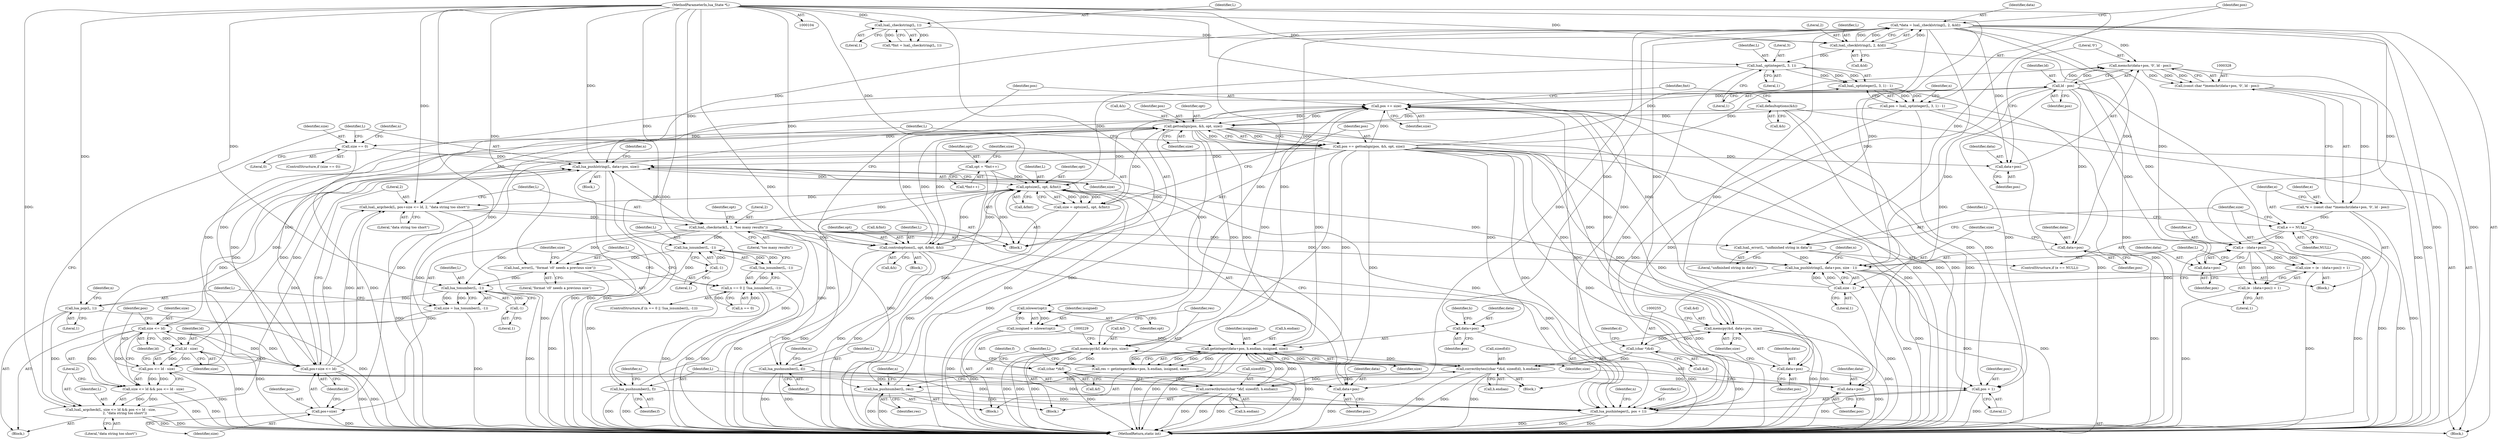 digraph "0_redis_1eb08bcd4634ae42ec45e8284923ac048beaa4c3@API" {
"1000329" [label="(Call,memchr(data+pos, '\0', ld - pos))"];
"1000116" [label="(Call,*data = luaL_checklstring(L, 2, &ld))"];
"1000118" [label="(Call,luaL_checklstring(L, 2, &ld))"];
"1000111" [label="(Call,luaL_checkstring(L, 1))"];
"1000105" [label="(MethodParameterIn,lua_State *L)"];
"1000157" [label="(Call,pos += gettoalign(pos, &h, opt, size))"];
"1000159" [label="(Call,gettoalign(pos, &h, opt, size))"];
"1000124" [label="(Call,pos = luaL_optinteger(L, 3, 1) - 1)"];
"1000126" [label="(Call,luaL_optinteger(L, 3, 1) - 1)"];
"1000127" [label="(Call,luaL_optinteger(L, 3, 1))"];
"1000372" [label="(Call,pos += size)"];
"1000313" [label="(Call,lua_pushlstring(L, data+pos, size))"];
"1000300" [label="(Call,luaL_argcheck(L, size <= ld && pos <= ld - size,\n                           2, \"data string too short\"))"];
"1000295" [label="(Call,lua_pop(L, 1))"];
"1000291" [label="(Call,lua_tonumber(L, -1))"];
"1000286" [label="(Call,luaL_error(L, \"format 'c0' needs a previous size\"))"];
"1000282" [label="(Call,lua_isnumber(L, -1))"];
"1000174" [label="(Call,luaL_checkstack(L, 2, \"too many results\"))"];
"1000165" [label="(Call,luaL_argcheck(L, pos+size <= ld, 2, \"data string too short\"))"];
"1000152" [label="(Call,optsize(L, opt, &fmt))"];
"1000208" [label="(Call,lua_pushnumber(L, res))"];
"1000197" [label="(Call,res = getinteger(data+pos, h.endian, issigned, size))"];
"1000199" [label="(Call,getinteger(data+pos, h.endian, issigned, size))"];
"1000253" [label="(Call,correctbytes((char *)&d, sizeof(d), h.endian))"];
"1000254" [label="(Call,(char *)&d)"];
"1000246" [label="(Call,memcpy(&d, data+pos, size))"];
"1000227" [label="(Call,correctbytes((char *)&f, sizeof(f), h.endian))"];
"1000228" [label="(Call,(char *)&f)"];
"1000220" [label="(Call,memcpy(&f, data+pos, size))"];
"1000192" [label="(Call,issigned = islower(opt))"];
"1000194" [label="(Call,islower(opt))"];
"1000237" [label="(Call,lua_pushnumber(L, f))"];
"1000263" [label="(Call,lua_pushnumber(L, d))"];
"1000365" [label="(Call,controloptions(L, opt, &fmt, &h))"];
"1000353" [label="(Call,lua_pushlstring(L, data+pos, size - 1))"];
"1000341" [label="(Call,luaL_error(L, \"unfinished string in data\"))"];
"1000334" [label="(Call,ld - pos)"];
"1000167" [label="(Call,pos+size <= ld)"];
"1000308" [label="(Call,ld - size)"];
"1000303" [label="(Call,size <= ld)"];
"1000289" [label="(Call,size = lua_tonumber(L, -1))"];
"1000358" [label="(Call,size - 1)"];
"1000344" [label="(Call,size = (e - (data+pos)) + 1)"];
"1000347" [label="(Call,e - (data+pos))"];
"1000338" [label="(Call,e == NULL)"];
"1000325" [label="(Call,*e = (const char *)memchr(data+pos, '\0', ld - pos))"];
"1000327" [label="(Call,(const char *)memchr(data+pos, '\0', ld - pos))"];
"1000329" [label="(Call,memchr(data+pos, '\0', ld - pos))"];
"1000144" [label="(Call,opt = *fmt++)"];
"1000284" [label="(Call,-1)"];
"1000293" [label="(Call,-1)"];
"1000302" [label="(Call,size <= ld && pos <= ld - size)"];
"1000306" [label="(Call,pos <= ld - size)"];
"1000272" [label="(Call,size == 0)"];
"1000136" [label="(Call,defaultoptions(&h))"];
"1000150" [label="(Call,size = optsize(L, opt, &fmt))"];
"1000375" [label="(Call,lua_pushinteger(L, pos + 1))"];
"1000281" [label="(Call,!lua_isnumber(L, -1))"];
"1000277" [label="(Call,n == 0 || !lua_isnumber(L, -1))"];
"1000377" [label="(Call,pos + 1)"];
"1000315" [label="(Call,data+pos)"];
"1000349" [label="(Call,data+pos)"];
"1000355" [label="(Call,data+pos)"];
"1000168" [label="(Call,pos+size)"];
"1000200" [label="(Call,data+pos)"];
"1000223" [label="(Call,data+pos)"];
"1000249" [label="(Call,data+pos)"];
"1000330" [label="(Call,data+pos)"];
"1000346" [label="(Call,(e - (data+pos)) + 1)"];
"1000375" [label="(Call,lua_pushinteger(L, pos + 1))"];
"1000109" [label="(Call,*fmt = luaL_checkstring(L, 1))"];
"1000124" [label="(Call,pos = luaL_optinteger(L, 3, 1) - 1)"];
"1000131" [label="(Literal,1)"];
"1000174" [label="(Call,luaL_checkstack(L, 2, \"too many results\"))"];
"1000357" [label="(Identifier,pos)"];
"1000362" [label="(Identifier,n)"];
"1000155" [label="(Call,&fmt)"];
"1000259" [label="(Identifier,d)"];
"1000286" [label="(Call,luaL_error(L, \"format 'c0' needs a previous size\"))"];
"1000209" [label="(Identifier,L)"];
"1000336" [label="(Identifier,pos)"];
"1000310" [label="(Identifier,size)"];
"1000311" [label="(Literal,2)"];
"1000234" [label="(Call,h.endian)"];
"1000296" [label="(Identifier,L)"];
"1000146" [label="(Call,*fmt++)"];
"1000331" [label="(Identifier,data)"];
"1000358" [label="(Call,size - 1)"];
"1000173" [label="(Literal,\"data string too short\")"];
"1000376" [label="(Identifier,L)"];
"1000237" [label="(Call,lua_pushnumber(L, f))"];
"1000367" [label="(Identifier,opt)"];
"1000199" [label="(Call,getinteger(data+pos, h.endian, issigned, size))"];
"1000370" [label="(Call,&h)"];
"1000226" [label="(Identifier,size)"];
"1000305" [label="(Identifier,ld)"];
"1000171" [label="(Identifier,ld)"];
"1000279" [label="(Identifier,n)"];
"1000317" [label="(Identifier,pos)"];
"1000197" [label="(Call,res = getinteger(data+pos, h.endian, issigned, size))"];
"1000232" [label="(Call,sizeof(f))"];
"1000278" [label="(Call,n == 0)"];
"1000118" [label="(Call,luaL_checklstring(L, 2, &ld))"];
"1000291" [label="(Call,lua_tonumber(L, -1))"];
"1000130" [label="(Literal,1)"];
"1000227" [label="(Call,correctbytes((char *)&f, sizeof(f), h.endian))"];
"1000193" [label="(Identifier,issigned)"];
"1000333" [label="(Literal,'\0')"];
"1000158" [label="(Identifier,pos)"];
"1000220" [label="(Call,memcpy(&f, data+pos, size))"];
"1000346" [label="(Call,(e - (data+pos)) + 1)"];
"1000250" [label="(Identifier,data)"];
"1000218" [label="(Block,)"];
"1000270" [label="(Block,)"];
"1000360" [label="(Literal,1)"];
"1000247" [label="(Call,&d)"];
"1000344" [label="(Call,size = (e - (data+pos)) + 1)"];
"1000151" [label="(Identifier,size)"];
"1000273" [label="(Identifier,size)"];
"1000208" [label="(Call,lua_pushnumber(L, res))"];
"1000323" [label="(Block,)"];
"1000125" [label="(Identifier,pos)"];
"1000353" [label="(Call,lua_pushlstring(L, data+pos, size - 1))"];
"1000264" [label="(Identifier,L)"];
"1000239" [label="(Identifier,f)"];
"1000301" [label="(Identifier,L)"];
"1000179" [label="(Identifier,opt)"];
"1000160" [label="(Identifier,pos)"];
"1000190" [label="(Block,)"];
"1000206" [label="(Identifier,issigned)"];
"1000244" [label="(Block,)"];
"1000120" [label="(Literal,2)"];
"1000169" [label="(Identifier,pos)"];
"1000350" [label="(Identifier,data)"];
"1000274" [label="(Literal,0)"];
"1000288" [label="(Literal,\"format 'c0' needs a previous size\")"];
"1000297" [label="(Literal,1)"];
"1000334" [label="(Call,ld - pos)"];
"1000263" [label="(Call,lua_pushnumber(L, d))"];
"1000198" [label="(Identifier,res)"];
"1000167" [label="(Call,pos+size <= ld)"];
"1000136" [label="(Call,defaultoptions(&h))"];
"1000373" [label="(Identifier,pos)"];
"1000116" [label="(Call,*data = luaL_checklstring(L, 2, &ld))"];
"1000203" [label="(Call,h.endian)"];
"1000314" [label="(Identifier,L)"];
"1000285" [label="(Literal,1)"];
"1000356" [label="(Identifier,data)"];
"1000105" [label="(MethodParameterIn,lua_State *L)"];
"1000343" [label="(Literal,\"unfinished string in data\")"];
"1000337" [label="(ControlStructure,if (e == NULL))"];
"1000282" [label="(Call,lua_isnumber(L, -1))"];
"1000382" [label="(Identifier,n)"];
"1000347" [label="(Call,e - (data+pos))"];
"1000339" [label="(Identifier,e)"];
"1000284" [label="(Call,-1)"];
"1000177" [label="(Literal,\"too many results\")"];
"1000345" [label="(Identifier,size)"];
"1000180" [label="(Block,)"];
"1000142" [label="(Block,)"];
"1000349" [label="(Call,data+pos)"];
"1000253" [label="(Call,correctbytes((char *)&d, sizeof(d), h.endian))"];
"1000153" [label="(Identifier,L)"];
"1000225" [label="(Identifier,pos)"];
"1000355" [label="(Call,data+pos)"];
"1000304" [label="(Identifier,size)"];
"1000212" [label="(Identifier,n)"];
"1000127" [label="(Call,luaL_optinteger(L, 3, 1))"];
"1000299" [label="(Identifier,n)"];
"1000335" [label="(Identifier,ld)"];
"1000368" [label="(Call,&fmt)"];
"1000308" [label="(Call,ld - size)"];
"1000113" [label="(Literal,1)"];
"1000230" [label="(Call,&f)"];
"1000163" [label="(Identifier,opt)"];
"1000327" [label="(Call,(const char *)memchr(data+pos, '\0', ld - pos))"];
"1000152" [label="(Call,optsize(L, opt, &fmt))"];
"1000313" [label="(Call,lua_pushlstring(L, data+pos, size))"];
"1000366" [label="(Identifier,L)"];
"1000141" [label="(Identifier,fmt)"];
"1000318" [label="(Identifier,size)"];
"1000251" [label="(Identifier,pos)"];
"1000340" [label="(Identifier,NULL)"];
"1000332" [label="(Identifier,pos)"];
"1000307" [label="(Identifier,pos)"];
"1000272" [label="(Call,size == 0)"];
"1000223" [label="(Call,data+pos)"];
"1000224" [label="(Identifier,data)"];
"1000128" [label="(Identifier,L)"];
"1000170" [label="(Identifier,size)"];
"1000365" [label="(Call,controloptions(L, opt, &fmt, &h))"];
"1000117" [label="(Identifier,data)"];
"1000112" [label="(Identifier,L)"];
"1000150" [label="(Call,size = optsize(L, opt, &fmt))"];
"1000287" [label="(Identifier,L)"];
"1000329" [label="(Call,memchr(data+pos, '\0', ld - pos))"];
"1000276" [label="(ControlStructure,if (n == 0 || !lua_isnumber(L, -1)))"];
"1000161" [label="(Call,&h)"];
"1000330" [label="(Call,data+pos)"];
"1000256" [label="(Call,&d)"];
"1000374" [label="(Identifier,size)"];
"1000303" [label="(Call,size <= ld)"];
"1000258" [label="(Call,sizeof(d))"];
"1000195" [label="(Identifier,opt)"];
"1000351" [label="(Identifier,pos)"];
"1000111" [label="(Call,luaL_checkstring(L, 1))"];
"1000320" [label="(Identifier,n)"];
"1000249" [label="(Call,data+pos)"];
"1000254" [label="(Call,(char *)&d)"];
"1000325" [label="(Call,*e = (const char *)memchr(data+pos, '\0', ld - pos))"];
"1000315" [label="(Call,data+pos)"];
"1000271" [label="(ControlStructure,if (size == 0))"];
"1000293" [label="(Call,-1)"];
"1000281" [label="(Call,!lua_isnumber(L, -1))"];
"1000165" [label="(Call,luaL_argcheck(L, pos+size <= ld, 2, \"data string too short\"))"];
"1000316" [label="(Identifier,data)"];
"1000233" [label="(Identifier,f)"];
"1000145" [label="(Identifier,opt)"];
"1000378" [label="(Identifier,pos)"];
"1000246" [label="(Call,memcpy(&d, data+pos, size))"];
"1000372" [label="(Call,pos += size)"];
"1000302" [label="(Call,size <= ld && pos <= ld - size)"];
"1000283" [label="(Identifier,L)"];
"1000312" [label="(Literal,\"data string too short\")"];
"1000166" [label="(Identifier,L)"];
"1000134" [label="(Identifier,n)"];
"1000172" [label="(Literal,2)"];
"1000260" [label="(Call,h.endian)"];
"1000221" [label="(Call,&f)"];
"1000202" [label="(Identifier,pos)"];
"1000300" [label="(Call,luaL_argcheck(L, size <= ld && pos <= ld - size,\n                           2, \"data string too short\"))"];
"1000207" [label="(Identifier,size)"];
"1000275" [label="(Block,)"];
"1000379" [label="(Literal,1)"];
"1000194" [label="(Call,islower(opt))"];
"1000294" [label="(Literal,1)"];
"1000326" [label="(Identifier,e)"];
"1000289" [label="(Call,size = lua_tonumber(L, -1))"];
"1000119" [label="(Identifier,L)"];
"1000354" [label="(Identifier,L)"];
"1000309" [label="(Identifier,ld)"];
"1000175" [label="(Identifier,L)"];
"1000228" [label="(Call,(char *)&f)"];
"1000204" [label="(Identifier,h)"];
"1000144" [label="(Call,opt = *fmt++)"];
"1000290" [label="(Identifier,size)"];
"1000192" [label="(Call,issigned = islower(opt))"];
"1000129" [label="(Literal,3)"];
"1000201" [label="(Identifier,data)"];
"1000176" [label="(Literal,2)"];
"1000338" [label="(Call,e == NULL)"];
"1000137" [label="(Call,&h)"];
"1000210" [label="(Identifier,res)"];
"1000238" [label="(Identifier,L)"];
"1000267" [label="(Identifier,n)"];
"1000341" [label="(Call,luaL_error(L, \"unfinished string in data\"))"];
"1000252" [label="(Identifier,size)"];
"1000352" [label="(Literal,1)"];
"1000157" [label="(Call,pos += gettoalign(pos, &h, opt, size))"];
"1000241" [label="(Identifier,n)"];
"1000106" [label="(Block,)"];
"1000121" [label="(Call,&ld)"];
"1000295" [label="(Call,lua_pop(L, 1))"];
"1000348" [label="(Identifier,e)"];
"1000159" [label="(Call,gettoalign(pos, &h, opt, size))"];
"1000377" [label="(Call,pos + 1)"];
"1000154" [label="(Identifier,opt)"];
"1000277" [label="(Call,n == 0 || !lua_isnumber(L, -1))"];
"1000359" [label="(Identifier,size)"];
"1000342" [label="(Identifier,L)"];
"1000292" [label="(Identifier,L)"];
"1000168" [label="(Call,pos+size)"];
"1000306" [label="(Call,pos <= ld - size)"];
"1000164" [label="(Identifier,size)"];
"1000265" [label="(Identifier,d)"];
"1000200" [label="(Call,data+pos)"];
"1000126" [label="(Call,luaL_optinteger(L, 3, 1) - 1)"];
"1000384" [label="(MethodReturn,static int)"];
"1000329" -> "1000327"  [label="AST: "];
"1000329" -> "1000334"  [label="CFG: "];
"1000330" -> "1000329"  [label="AST: "];
"1000333" -> "1000329"  [label="AST: "];
"1000334" -> "1000329"  [label="AST: "];
"1000327" -> "1000329"  [label="CFG: "];
"1000329" -> "1000384"  [label="DDG: "];
"1000329" -> "1000327"  [label="DDG: "];
"1000329" -> "1000327"  [label="DDG: "];
"1000329" -> "1000327"  [label="DDG: "];
"1000116" -> "1000329"  [label="DDG: "];
"1000157" -> "1000329"  [label="DDG: "];
"1000334" -> "1000329"  [label="DDG: "];
"1000334" -> "1000329"  [label="DDG: "];
"1000116" -> "1000106"  [label="AST: "];
"1000116" -> "1000118"  [label="CFG: "];
"1000117" -> "1000116"  [label="AST: "];
"1000118" -> "1000116"  [label="AST: "];
"1000125" -> "1000116"  [label="CFG: "];
"1000116" -> "1000384"  [label="DDG: "];
"1000116" -> "1000384"  [label="DDG: "];
"1000118" -> "1000116"  [label="DDG: "];
"1000118" -> "1000116"  [label="DDG: "];
"1000118" -> "1000116"  [label="DDG: "];
"1000116" -> "1000199"  [label="DDG: "];
"1000116" -> "1000200"  [label="DDG: "];
"1000116" -> "1000220"  [label="DDG: "];
"1000116" -> "1000223"  [label="DDG: "];
"1000116" -> "1000246"  [label="DDG: "];
"1000116" -> "1000249"  [label="DDG: "];
"1000116" -> "1000313"  [label="DDG: "];
"1000116" -> "1000315"  [label="DDG: "];
"1000116" -> "1000330"  [label="DDG: "];
"1000116" -> "1000347"  [label="DDG: "];
"1000116" -> "1000349"  [label="DDG: "];
"1000116" -> "1000353"  [label="DDG: "];
"1000116" -> "1000355"  [label="DDG: "];
"1000118" -> "1000121"  [label="CFG: "];
"1000119" -> "1000118"  [label="AST: "];
"1000120" -> "1000118"  [label="AST: "];
"1000121" -> "1000118"  [label="AST: "];
"1000118" -> "1000384"  [label="DDG: "];
"1000111" -> "1000118"  [label="DDG: "];
"1000105" -> "1000118"  [label="DDG: "];
"1000118" -> "1000127"  [label="DDG: "];
"1000111" -> "1000109"  [label="AST: "];
"1000111" -> "1000113"  [label="CFG: "];
"1000112" -> "1000111"  [label="AST: "];
"1000113" -> "1000111"  [label="AST: "];
"1000109" -> "1000111"  [label="CFG: "];
"1000111" -> "1000109"  [label="DDG: "];
"1000111" -> "1000109"  [label="DDG: "];
"1000105" -> "1000111"  [label="DDG: "];
"1000105" -> "1000104"  [label="AST: "];
"1000105" -> "1000384"  [label="DDG: "];
"1000105" -> "1000127"  [label="DDG: "];
"1000105" -> "1000152"  [label="DDG: "];
"1000105" -> "1000165"  [label="DDG: "];
"1000105" -> "1000174"  [label="DDG: "];
"1000105" -> "1000208"  [label="DDG: "];
"1000105" -> "1000237"  [label="DDG: "];
"1000105" -> "1000263"  [label="DDG: "];
"1000105" -> "1000282"  [label="DDG: "];
"1000105" -> "1000286"  [label="DDG: "];
"1000105" -> "1000291"  [label="DDG: "];
"1000105" -> "1000295"  [label="DDG: "];
"1000105" -> "1000300"  [label="DDG: "];
"1000105" -> "1000313"  [label="DDG: "];
"1000105" -> "1000341"  [label="DDG: "];
"1000105" -> "1000353"  [label="DDG: "];
"1000105" -> "1000365"  [label="DDG: "];
"1000105" -> "1000375"  [label="DDG: "];
"1000157" -> "1000142"  [label="AST: "];
"1000157" -> "1000159"  [label="CFG: "];
"1000158" -> "1000157"  [label="AST: "];
"1000159" -> "1000157"  [label="AST: "];
"1000166" -> "1000157"  [label="CFG: "];
"1000157" -> "1000384"  [label="DDG: "];
"1000159" -> "1000157"  [label="DDG: "];
"1000159" -> "1000157"  [label="DDG: "];
"1000159" -> "1000157"  [label="DDG: "];
"1000159" -> "1000157"  [label="DDG: "];
"1000157" -> "1000167"  [label="DDG: "];
"1000157" -> "1000168"  [label="DDG: "];
"1000157" -> "1000199"  [label="DDG: "];
"1000157" -> "1000200"  [label="DDG: "];
"1000157" -> "1000220"  [label="DDG: "];
"1000157" -> "1000223"  [label="DDG: "];
"1000157" -> "1000246"  [label="DDG: "];
"1000157" -> "1000249"  [label="DDG: "];
"1000157" -> "1000306"  [label="DDG: "];
"1000157" -> "1000313"  [label="DDG: "];
"1000157" -> "1000315"  [label="DDG: "];
"1000157" -> "1000330"  [label="DDG: "];
"1000157" -> "1000334"  [label="DDG: "];
"1000157" -> "1000372"  [label="DDG: "];
"1000157" -> "1000375"  [label="DDG: "];
"1000157" -> "1000377"  [label="DDG: "];
"1000159" -> "1000164"  [label="CFG: "];
"1000160" -> "1000159"  [label="AST: "];
"1000161" -> "1000159"  [label="AST: "];
"1000163" -> "1000159"  [label="AST: "];
"1000164" -> "1000159"  [label="AST: "];
"1000159" -> "1000384"  [label="DDG: "];
"1000159" -> "1000384"  [label="DDG: "];
"1000124" -> "1000159"  [label="DDG: "];
"1000372" -> "1000159"  [label="DDG: "];
"1000365" -> "1000159"  [label="DDG: "];
"1000136" -> "1000159"  [label="DDG: "];
"1000152" -> "1000159"  [label="DDG: "];
"1000150" -> "1000159"  [label="DDG: "];
"1000159" -> "1000167"  [label="DDG: "];
"1000159" -> "1000168"  [label="DDG: "];
"1000159" -> "1000194"  [label="DDG: "];
"1000159" -> "1000199"  [label="DDG: "];
"1000159" -> "1000220"  [label="DDG: "];
"1000159" -> "1000246"  [label="DDG: "];
"1000159" -> "1000272"  [label="DDG: "];
"1000159" -> "1000365"  [label="DDG: "];
"1000159" -> "1000365"  [label="DDG: "];
"1000159" -> "1000372"  [label="DDG: "];
"1000124" -> "1000106"  [label="AST: "];
"1000124" -> "1000126"  [label="CFG: "];
"1000125" -> "1000124"  [label="AST: "];
"1000126" -> "1000124"  [label="AST: "];
"1000134" -> "1000124"  [label="CFG: "];
"1000124" -> "1000384"  [label="DDG: "];
"1000126" -> "1000124"  [label="DDG: "];
"1000126" -> "1000124"  [label="DDG: "];
"1000124" -> "1000375"  [label="DDG: "];
"1000124" -> "1000377"  [label="DDG: "];
"1000126" -> "1000131"  [label="CFG: "];
"1000127" -> "1000126"  [label="AST: "];
"1000131" -> "1000126"  [label="AST: "];
"1000126" -> "1000384"  [label="DDG: "];
"1000127" -> "1000126"  [label="DDG: "];
"1000127" -> "1000126"  [label="DDG: "];
"1000127" -> "1000126"  [label="DDG: "];
"1000127" -> "1000130"  [label="CFG: "];
"1000128" -> "1000127"  [label="AST: "];
"1000129" -> "1000127"  [label="AST: "];
"1000130" -> "1000127"  [label="AST: "];
"1000131" -> "1000127"  [label="CFG: "];
"1000127" -> "1000152"  [label="DDG: "];
"1000127" -> "1000375"  [label="DDG: "];
"1000372" -> "1000142"  [label="AST: "];
"1000372" -> "1000374"  [label="CFG: "];
"1000373" -> "1000372"  [label="AST: "];
"1000374" -> "1000372"  [label="AST: "];
"1000141" -> "1000372"  [label="CFG: "];
"1000372" -> "1000384"  [label="DDG: "];
"1000313" -> "1000372"  [label="DDG: "];
"1000220" -> "1000372"  [label="DDG: "];
"1000246" -> "1000372"  [label="DDG: "];
"1000199" -> "1000372"  [label="DDG: "];
"1000358" -> "1000372"  [label="DDG: "];
"1000334" -> "1000372"  [label="DDG: "];
"1000306" -> "1000372"  [label="DDG: "];
"1000372" -> "1000375"  [label="DDG: "];
"1000372" -> "1000377"  [label="DDG: "];
"1000313" -> "1000270"  [label="AST: "];
"1000313" -> "1000318"  [label="CFG: "];
"1000314" -> "1000313"  [label="AST: "];
"1000315" -> "1000313"  [label="AST: "];
"1000318" -> "1000313"  [label="AST: "];
"1000320" -> "1000313"  [label="CFG: "];
"1000313" -> "1000384"  [label="DDG: "];
"1000313" -> "1000384"  [label="DDG: "];
"1000313" -> "1000384"  [label="DDG: "];
"1000313" -> "1000152"  [label="DDG: "];
"1000300" -> "1000313"  [label="DDG: "];
"1000174" -> "1000313"  [label="DDG: "];
"1000306" -> "1000313"  [label="DDG: "];
"1000308" -> "1000313"  [label="DDG: "];
"1000303" -> "1000313"  [label="DDG: "];
"1000272" -> "1000313"  [label="DDG: "];
"1000313" -> "1000375"  [label="DDG: "];
"1000300" -> "1000275"  [label="AST: "];
"1000300" -> "1000312"  [label="CFG: "];
"1000301" -> "1000300"  [label="AST: "];
"1000302" -> "1000300"  [label="AST: "];
"1000311" -> "1000300"  [label="AST: "];
"1000312" -> "1000300"  [label="AST: "];
"1000314" -> "1000300"  [label="CFG: "];
"1000300" -> "1000384"  [label="DDG: "];
"1000300" -> "1000384"  [label="DDG: "];
"1000295" -> "1000300"  [label="DDG: "];
"1000302" -> "1000300"  [label="DDG: "];
"1000302" -> "1000300"  [label="DDG: "];
"1000295" -> "1000275"  [label="AST: "];
"1000295" -> "1000297"  [label="CFG: "];
"1000296" -> "1000295"  [label="AST: "];
"1000297" -> "1000295"  [label="AST: "];
"1000299" -> "1000295"  [label="CFG: "];
"1000295" -> "1000384"  [label="DDG: "];
"1000291" -> "1000295"  [label="DDG: "];
"1000291" -> "1000289"  [label="AST: "];
"1000291" -> "1000293"  [label="CFG: "];
"1000292" -> "1000291"  [label="AST: "];
"1000293" -> "1000291"  [label="AST: "];
"1000289" -> "1000291"  [label="CFG: "];
"1000291" -> "1000384"  [label="DDG: "];
"1000291" -> "1000289"  [label="DDG: "];
"1000291" -> "1000289"  [label="DDG: "];
"1000286" -> "1000291"  [label="DDG: "];
"1000282" -> "1000291"  [label="DDG: "];
"1000174" -> "1000291"  [label="DDG: "];
"1000293" -> "1000291"  [label="DDG: "];
"1000286" -> "1000276"  [label="AST: "];
"1000286" -> "1000288"  [label="CFG: "];
"1000287" -> "1000286"  [label="AST: "];
"1000288" -> "1000286"  [label="AST: "];
"1000290" -> "1000286"  [label="CFG: "];
"1000286" -> "1000384"  [label="DDG: "];
"1000282" -> "1000286"  [label="DDG: "];
"1000174" -> "1000286"  [label="DDG: "];
"1000282" -> "1000281"  [label="AST: "];
"1000282" -> "1000284"  [label="CFG: "];
"1000283" -> "1000282"  [label="AST: "];
"1000284" -> "1000282"  [label="AST: "];
"1000281" -> "1000282"  [label="CFG: "];
"1000282" -> "1000281"  [label="DDG: "];
"1000282" -> "1000281"  [label="DDG: "];
"1000174" -> "1000282"  [label="DDG: "];
"1000284" -> "1000282"  [label="DDG: "];
"1000174" -> "1000142"  [label="AST: "];
"1000174" -> "1000177"  [label="CFG: "];
"1000175" -> "1000174"  [label="AST: "];
"1000176" -> "1000174"  [label="AST: "];
"1000177" -> "1000174"  [label="AST: "];
"1000179" -> "1000174"  [label="CFG: "];
"1000174" -> "1000384"  [label="DDG: "];
"1000174" -> "1000152"  [label="DDG: "];
"1000165" -> "1000174"  [label="DDG: "];
"1000174" -> "1000208"  [label="DDG: "];
"1000174" -> "1000237"  [label="DDG: "];
"1000174" -> "1000263"  [label="DDG: "];
"1000174" -> "1000341"  [label="DDG: "];
"1000174" -> "1000353"  [label="DDG: "];
"1000174" -> "1000365"  [label="DDG: "];
"1000174" -> "1000375"  [label="DDG: "];
"1000165" -> "1000142"  [label="AST: "];
"1000165" -> "1000173"  [label="CFG: "];
"1000166" -> "1000165"  [label="AST: "];
"1000167" -> "1000165"  [label="AST: "];
"1000172" -> "1000165"  [label="AST: "];
"1000173" -> "1000165"  [label="AST: "];
"1000175" -> "1000165"  [label="CFG: "];
"1000165" -> "1000384"  [label="DDG: "];
"1000165" -> "1000384"  [label="DDG: "];
"1000152" -> "1000165"  [label="DDG: "];
"1000167" -> "1000165"  [label="DDG: "];
"1000167" -> "1000165"  [label="DDG: "];
"1000152" -> "1000150"  [label="AST: "];
"1000152" -> "1000155"  [label="CFG: "];
"1000153" -> "1000152"  [label="AST: "];
"1000154" -> "1000152"  [label="AST: "];
"1000155" -> "1000152"  [label="AST: "];
"1000150" -> "1000152"  [label="CFG: "];
"1000152" -> "1000384"  [label="DDG: "];
"1000152" -> "1000150"  [label="DDG: "];
"1000152" -> "1000150"  [label="DDG: "];
"1000152" -> "1000150"  [label="DDG: "];
"1000208" -> "1000152"  [label="DDG: "];
"1000237" -> "1000152"  [label="DDG: "];
"1000263" -> "1000152"  [label="DDG: "];
"1000365" -> "1000152"  [label="DDG: "];
"1000365" -> "1000152"  [label="DDG: "];
"1000353" -> "1000152"  [label="DDG: "];
"1000144" -> "1000152"  [label="DDG: "];
"1000152" -> "1000365"  [label="DDG: "];
"1000208" -> "1000190"  [label="AST: "];
"1000208" -> "1000210"  [label="CFG: "];
"1000209" -> "1000208"  [label="AST: "];
"1000210" -> "1000208"  [label="AST: "];
"1000212" -> "1000208"  [label="CFG: "];
"1000208" -> "1000384"  [label="DDG: "];
"1000208" -> "1000384"  [label="DDG: "];
"1000197" -> "1000208"  [label="DDG: "];
"1000208" -> "1000375"  [label="DDG: "];
"1000197" -> "1000190"  [label="AST: "];
"1000197" -> "1000199"  [label="CFG: "];
"1000198" -> "1000197"  [label="AST: "];
"1000199" -> "1000197"  [label="AST: "];
"1000209" -> "1000197"  [label="CFG: "];
"1000197" -> "1000384"  [label="DDG: "];
"1000199" -> "1000197"  [label="DDG: "];
"1000199" -> "1000197"  [label="DDG: "];
"1000199" -> "1000197"  [label="DDG: "];
"1000199" -> "1000197"  [label="DDG: "];
"1000199" -> "1000207"  [label="CFG: "];
"1000200" -> "1000199"  [label="AST: "];
"1000203" -> "1000199"  [label="AST: "];
"1000206" -> "1000199"  [label="AST: "];
"1000207" -> "1000199"  [label="AST: "];
"1000199" -> "1000384"  [label="DDG: "];
"1000199" -> "1000384"  [label="DDG: "];
"1000199" -> "1000384"  [label="DDG: "];
"1000199" -> "1000384"  [label="DDG: "];
"1000253" -> "1000199"  [label="DDG: "];
"1000227" -> "1000199"  [label="DDG: "];
"1000192" -> "1000199"  [label="DDG: "];
"1000199" -> "1000227"  [label="DDG: "];
"1000199" -> "1000253"  [label="DDG: "];
"1000253" -> "1000244"  [label="AST: "];
"1000253" -> "1000260"  [label="CFG: "];
"1000254" -> "1000253"  [label="AST: "];
"1000258" -> "1000253"  [label="AST: "];
"1000260" -> "1000253"  [label="AST: "];
"1000264" -> "1000253"  [label="CFG: "];
"1000253" -> "1000384"  [label="DDG: "];
"1000253" -> "1000384"  [label="DDG: "];
"1000253" -> "1000384"  [label="DDG: "];
"1000253" -> "1000227"  [label="DDG: "];
"1000254" -> "1000253"  [label="DDG: "];
"1000227" -> "1000253"  [label="DDG: "];
"1000254" -> "1000256"  [label="CFG: "];
"1000255" -> "1000254"  [label="AST: "];
"1000256" -> "1000254"  [label="AST: "];
"1000259" -> "1000254"  [label="CFG: "];
"1000254" -> "1000384"  [label="DDG: "];
"1000254" -> "1000246"  [label="DDG: "];
"1000246" -> "1000254"  [label="DDG: "];
"1000246" -> "1000244"  [label="AST: "];
"1000246" -> "1000252"  [label="CFG: "];
"1000247" -> "1000246"  [label="AST: "];
"1000249" -> "1000246"  [label="AST: "];
"1000252" -> "1000246"  [label="AST: "];
"1000255" -> "1000246"  [label="CFG: "];
"1000246" -> "1000384"  [label="DDG: "];
"1000246" -> "1000384"  [label="DDG: "];
"1000246" -> "1000384"  [label="DDG: "];
"1000227" -> "1000218"  [label="AST: "];
"1000227" -> "1000234"  [label="CFG: "];
"1000228" -> "1000227"  [label="AST: "];
"1000232" -> "1000227"  [label="AST: "];
"1000234" -> "1000227"  [label="AST: "];
"1000238" -> "1000227"  [label="CFG: "];
"1000227" -> "1000384"  [label="DDG: "];
"1000227" -> "1000384"  [label="DDG: "];
"1000227" -> "1000384"  [label="DDG: "];
"1000228" -> "1000227"  [label="DDG: "];
"1000228" -> "1000230"  [label="CFG: "];
"1000229" -> "1000228"  [label="AST: "];
"1000230" -> "1000228"  [label="AST: "];
"1000233" -> "1000228"  [label="CFG: "];
"1000228" -> "1000384"  [label="DDG: "];
"1000228" -> "1000220"  [label="DDG: "];
"1000220" -> "1000228"  [label="DDG: "];
"1000220" -> "1000218"  [label="AST: "];
"1000220" -> "1000226"  [label="CFG: "];
"1000221" -> "1000220"  [label="AST: "];
"1000223" -> "1000220"  [label="AST: "];
"1000226" -> "1000220"  [label="AST: "];
"1000229" -> "1000220"  [label="CFG: "];
"1000220" -> "1000384"  [label="DDG: "];
"1000220" -> "1000384"  [label="DDG: "];
"1000220" -> "1000384"  [label="DDG: "];
"1000192" -> "1000190"  [label="AST: "];
"1000192" -> "1000194"  [label="CFG: "];
"1000193" -> "1000192"  [label="AST: "];
"1000194" -> "1000192"  [label="AST: "];
"1000198" -> "1000192"  [label="CFG: "];
"1000192" -> "1000384"  [label="DDG: "];
"1000194" -> "1000192"  [label="DDG: "];
"1000194" -> "1000195"  [label="CFG: "];
"1000195" -> "1000194"  [label="AST: "];
"1000194" -> "1000384"  [label="DDG: "];
"1000237" -> "1000218"  [label="AST: "];
"1000237" -> "1000239"  [label="CFG: "];
"1000238" -> "1000237"  [label="AST: "];
"1000239" -> "1000237"  [label="AST: "];
"1000241" -> "1000237"  [label="CFG: "];
"1000237" -> "1000384"  [label="DDG: "];
"1000237" -> "1000384"  [label="DDG: "];
"1000237" -> "1000375"  [label="DDG: "];
"1000263" -> "1000244"  [label="AST: "];
"1000263" -> "1000265"  [label="CFG: "];
"1000264" -> "1000263"  [label="AST: "];
"1000265" -> "1000263"  [label="AST: "];
"1000267" -> "1000263"  [label="CFG: "];
"1000263" -> "1000384"  [label="DDG: "];
"1000263" -> "1000384"  [label="DDG: "];
"1000263" -> "1000375"  [label="DDG: "];
"1000365" -> "1000180"  [label="AST: "];
"1000365" -> "1000370"  [label="CFG: "];
"1000366" -> "1000365"  [label="AST: "];
"1000367" -> "1000365"  [label="AST: "];
"1000368" -> "1000365"  [label="AST: "];
"1000370" -> "1000365"  [label="AST: "];
"1000373" -> "1000365"  [label="CFG: "];
"1000365" -> "1000384"  [label="DDG: "];
"1000365" -> "1000384"  [label="DDG: "];
"1000365" -> "1000384"  [label="DDG: "];
"1000365" -> "1000384"  [label="DDG: "];
"1000365" -> "1000375"  [label="DDG: "];
"1000353" -> "1000323"  [label="AST: "];
"1000353" -> "1000358"  [label="CFG: "];
"1000354" -> "1000353"  [label="AST: "];
"1000355" -> "1000353"  [label="AST: "];
"1000358" -> "1000353"  [label="AST: "];
"1000362" -> "1000353"  [label="CFG: "];
"1000353" -> "1000384"  [label="DDG: "];
"1000353" -> "1000384"  [label="DDG: "];
"1000353" -> "1000384"  [label="DDG: "];
"1000341" -> "1000353"  [label="DDG: "];
"1000334" -> "1000353"  [label="DDG: "];
"1000358" -> "1000353"  [label="DDG: "];
"1000358" -> "1000353"  [label="DDG: "];
"1000353" -> "1000375"  [label="DDG: "];
"1000341" -> "1000337"  [label="AST: "];
"1000341" -> "1000343"  [label="CFG: "];
"1000342" -> "1000341"  [label="AST: "];
"1000343" -> "1000341"  [label="AST: "];
"1000345" -> "1000341"  [label="CFG: "];
"1000341" -> "1000384"  [label="DDG: "];
"1000334" -> "1000336"  [label="CFG: "];
"1000335" -> "1000334"  [label="AST: "];
"1000336" -> "1000334"  [label="AST: "];
"1000334" -> "1000384"  [label="DDG: "];
"1000334" -> "1000167"  [label="DDG: "];
"1000167" -> "1000334"  [label="DDG: "];
"1000334" -> "1000347"  [label="DDG: "];
"1000334" -> "1000349"  [label="DDG: "];
"1000334" -> "1000355"  [label="DDG: "];
"1000334" -> "1000375"  [label="DDG: "];
"1000334" -> "1000377"  [label="DDG: "];
"1000167" -> "1000171"  [label="CFG: "];
"1000168" -> "1000167"  [label="AST: "];
"1000171" -> "1000167"  [label="AST: "];
"1000172" -> "1000167"  [label="CFG: "];
"1000167" -> "1000384"  [label="DDG: "];
"1000167" -> "1000384"  [label="DDG: "];
"1000308" -> "1000167"  [label="DDG: "];
"1000303" -> "1000167"  [label="DDG: "];
"1000167" -> "1000303"  [label="DDG: "];
"1000308" -> "1000306"  [label="AST: "];
"1000308" -> "1000310"  [label="CFG: "];
"1000309" -> "1000308"  [label="AST: "];
"1000310" -> "1000308"  [label="AST: "];
"1000306" -> "1000308"  [label="CFG: "];
"1000308" -> "1000384"  [label="DDG: "];
"1000308" -> "1000306"  [label="DDG: "];
"1000308" -> "1000306"  [label="DDG: "];
"1000303" -> "1000308"  [label="DDG: "];
"1000303" -> "1000308"  [label="DDG: "];
"1000303" -> "1000302"  [label="AST: "];
"1000303" -> "1000305"  [label="CFG: "];
"1000304" -> "1000303"  [label="AST: "];
"1000305" -> "1000303"  [label="AST: "];
"1000307" -> "1000303"  [label="CFG: "];
"1000302" -> "1000303"  [label="CFG: "];
"1000303" -> "1000384"  [label="DDG: "];
"1000303" -> "1000302"  [label="DDG: "];
"1000303" -> "1000302"  [label="DDG: "];
"1000289" -> "1000303"  [label="DDG: "];
"1000289" -> "1000275"  [label="AST: "];
"1000290" -> "1000289"  [label="AST: "];
"1000296" -> "1000289"  [label="CFG: "];
"1000289" -> "1000384"  [label="DDG: "];
"1000358" -> "1000360"  [label="CFG: "];
"1000359" -> "1000358"  [label="AST: "];
"1000360" -> "1000358"  [label="AST: "];
"1000358" -> "1000384"  [label="DDG: "];
"1000344" -> "1000358"  [label="DDG: "];
"1000344" -> "1000323"  [label="AST: "];
"1000344" -> "1000346"  [label="CFG: "];
"1000345" -> "1000344"  [label="AST: "];
"1000346" -> "1000344"  [label="AST: "];
"1000354" -> "1000344"  [label="CFG: "];
"1000344" -> "1000384"  [label="DDG: "];
"1000347" -> "1000344"  [label="DDG: "];
"1000347" -> "1000344"  [label="DDG: "];
"1000347" -> "1000346"  [label="AST: "];
"1000347" -> "1000349"  [label="CFG: "];
"1000348" -> "1000347"  [label="AST: "];
"1000349" -> "1000347"  [label="AST: "];
"1000352" -> "1000347"  [label="CFG: "];
"1000347" -> "1000384"  [label="DDG: "];
"1000347" -> "1000346"  [label="DDG: "];
"1000347" -> "1000346"  [label="DDG: "];
"1000338" -> "1000347"  [label="DDG: "];
"1000338" -> "1000337"  [label="AST: "];
"1000338" -> "1000340"  [label="CFG: "];
"1000339" -> "1000338"  [label="AST: "];
"1000340" -> "1000338"  [label="AST: "];
"1000342" -> "1000338"  [label="CFG: "];
"1000345" -> "1000338"  [label="CFG: "];
"1000338" -> "1000384"  [label="DDG: "];
"1000338" -> "1000384"  [label="DDG: "];
"1000325" -> "1000338"  [label="DDG: "];
"1000325" -> "1000323"  [label="AST: "];
"1000325" -> "1000327"  [label="CFG: "];
"1000326" -> "1000325"  [label="AST: "];
"1000327" -> "1000325"  [label="AST: "];
"1000339" -> "1000325"  [label="CFG: "];
"1000325" -> "1000384"  [label="DDG: "];
"1000327" -> "1000325"  [label="DDG: "];
"1000328" -> "1000327"  [label="AST: "];
"1000327" -> "1000384"  [label="DDG: "];
"1000144" -> "1000142"  [label="AST: "];
"1000144" -> "1000146"  [label="CFG: "];
"1000145" -> "1000144"  [label="AST: "];
"1000146" -> "1000144"  [label="AST: "];
"1000151" -> "1000144"  [label="CFG: "];
"1000144" -> "1000384"  [label="DDG: "];
"1000284" -> "1000285"  [label="CFG: "];
"1000285" -> "1000284"  [label="AST: "];
"1000293" -> "1000294"  [label="CFG: "];
"1000294" -> "1000293"  [label="AST: "];
"1000302" -> "1000306"  [label="CFG: "];
"1000306" -> "1000302"  [label="AST: "];
"1000311" -> "1000302"  [label="CFG: "];
"1000302" -> "1000384"  [label="DDG: "];
"1000302" -> "1000384"  [label="DDG: "];
"1000306" -> "1000302"  [label="DDG: "];
"1000306" -> "1000302"  [label="DDG: "];
"1000307" -> "1000306"  [label="AST: "];
"1000306" -> "1000384"  [label="DDG: "];
"1000306" -> "1000315"  [label="DDG: "];
"1000306" -> "1000375"  [label="DDG: "];
"1000306" -> "1000377"  [label="DDG: "];
"1000272" -> "1000271"  [label="AST: "];
"1000272" -> "1000274"  [label="CFG: "];
"1000273" -> "1000272"  [label="AST: "];
"1000274" -> "1000272"  [label="AST: "];
"1000279" -> "1000272"  [label="CFG: "];
"1000314" -> "1000272"  [label="CFG: "];
"1000272" -> "1000384"  [label="DDG: "];
"1000136" -> "1000106"  [label="AST: "];
"1000136" -> "1000137"  [label="CFG: "];
"1000137" -> "1000136"  [label="AST: "];
"1000141" -> "1000136"  [label="CFG: "];
"1000136" -> "1000384"  [label="DDG: "];
"1000136" -> "1000384"  [label="DDG: "];
"1000150" -> "1000142"  [label="AST: "];
"1000151" -> "1000150"  [label="AST: "];
"1000158" -> "1000150"  [label="CFG: "];
"1000150" -> "1000384"  [label="DDG: "];
"1000375" -> "1000106"  [label="AST: "];
"1000375" -> "1000377"  [label="CFG: "];
"1000376" -> "1000375"  [label="AST: "];
"1000377" -> "1000375"  [label="AST: "];
"1000382" -> "1000375"  [label="CFG: "];
"1000375" -> "1000384"  [label="DDG: "];
"1000375" -> "1000384"  [label="DDG: "];
"1000375" -> "1000384"  [label="DDG: "];
"1000281" -> "1000277"  [label="AST: "];
"1000277" -> "1000281"  [label="CFG: "];
"1000281" -> "1000384"  [label="DDG: "];
"1000281" -> "1000277"  [label="DDG: "];
"1000277" -> "1000276"  [label="AST: "];
"1000277" -> "1000278"  [label="CFG: "];
"1000278" -> "1000277"  [label="AST: "];
"1000287" -> "1000277"  [label="CFG: "];
"1000290" -> "1000277"  [label="CFG: "];
"1000277" -> "1000384"  [label="DDG: "];
"1000277" -> "1000384"  [label="DDG: "];
"1000277" -> "1000384"  [label="DDG: "];
"1000278" -> "1000277"  [label="DDG: "];
"1000278" -> "1000277"  [label="DDG: "];
"1000377" -> "1000379"  [label="CFG: "];
"1000378" -> "1000377"  [label="AST: "];
"1000379" -> "1000377"  [label="AST: "];
"1000377" -> "1000384"  [label="DDG: "];
"1000315" -> "1000317"  [label="CFG: "];
"1000316" -> "1000315"  [label="AST: "];
"1000317" -> "1000315"  [label="AST: "];
"1000318" -> "1000315"  [label="CFG: "];
"1000315" -> "1000384"  [label="DDG: "];
"1000349" -> "1000351"  [label="CFG: "];
"1000350" -> "1000349"  [label="AST: "];
"1000351" -> "1000349"  [label="AST: "];
"1000355" -> "1000357"  [label="CFG: "];
"1000356" -> "1000355"  [label="AST: "];
"1000357" -> "1000355"  [label="AST: "];
"1000359" -> "1000355"  [label="CFG: "];
"1000355" -> "1000384"  [label="DDG: "];
"1000168" -> "1000170"  [label="CFG: "];
"1000169" -> "1000168"  [label="AST: "];
"1000170" -> "1000168"  [label="AST: "];
"1000171" -> "1000168"  [label="CFG: "];
"1000168" -> "1000384"  [label="DDG: "];
"1000200" -> "1000202"  [label="CFG: "];
"1000201" -> "1000200"  [label="AST: "];
"1000202" -> "1000200"  [label="AST: "];
"1000204" -> "1000200"  [label="CFG: "];
"1000200" -> "1000384"  [label="DDG: "];
"1000223" -> "1000225"  [label="CFG: "];
"1000224" -> "1000223"  [label="AST: "];
"1000225" -> "1000223"  [label="AST: "];
"1000226" -> "1000223"  [label="CFG: "];
"1000223" -> "1000384"  [label="DDG: "];
"1000249" -> "1000251"  [label="CFG: "];
"1000250" -> "1000249"  [label="AST: "];
"1000251" -> "1000249"  [label="AST: "];
"1000252" -> "1000249"  [label="CFG: "];
"1000249" -> "1000384"  [label="DDG: "];
"1000330" -> "1000332"  [label="CFG: "];
"1000331" -> "1000330"  [label="AST: "];
"1000332" -> "1000330"  [label="AST: "];
"1000333" -> "1000330"  [label="CFG: "];
"1000346" -> "1000352"  [label="CFG: "];
"1000352" -> "1000346"  [label="AST: "];
"1000346" -> "1000384"  [label="DDG: "];
}
